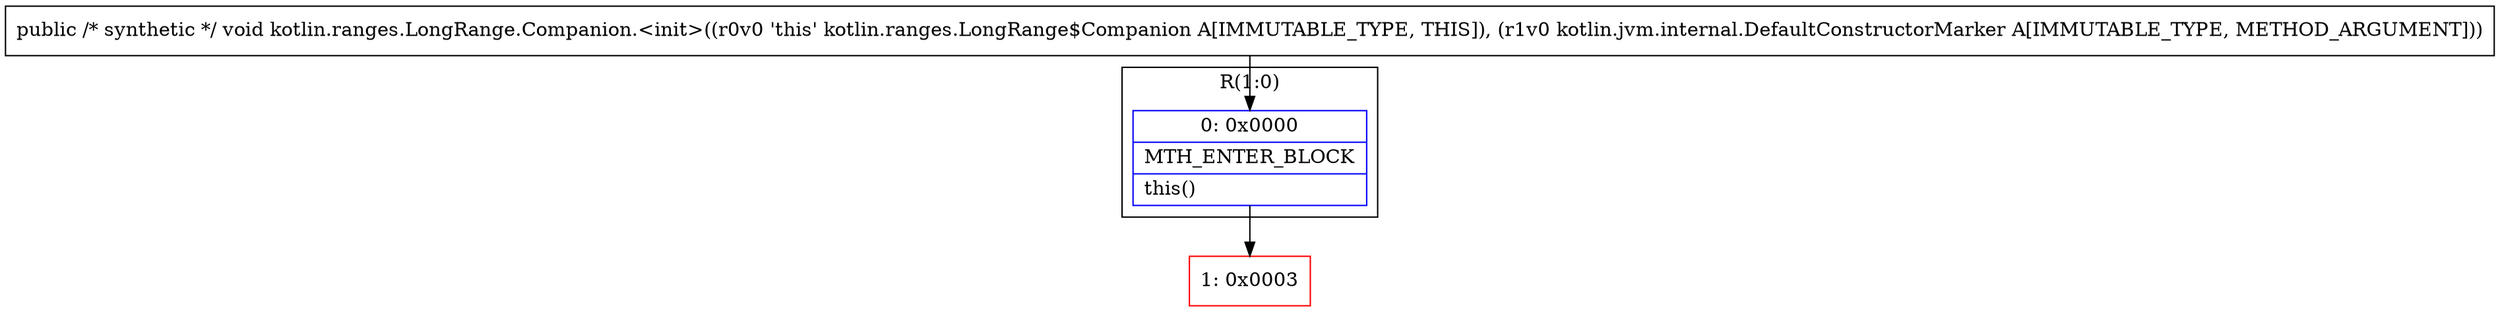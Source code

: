 digraph "CFG forkotlin.ranges.LongRange.Companion.\<init\>(Lkotlin\/jvm\/internal\/DefaultConstructorMarker;)V" {
subgraph cluster_Region_2087776340 {
label = "R(1:0)";
node [shape=record,color=blue];
Node_0 [shape=record,label="{0\:\ 0x0000|MTH_ENTER_BLOCK\l|this()\l}"];
}
Node_1 [shape=record,color=red,label="{1\:\ 0x0003}"];
MethodNode[shape=record,label="{public \/* synthetic *\/ void kotlin.ranges.LongRange.Companion.\<init\>((r0v0 'this' kotlin.ranges.LongRange$Companion A[IMMUTABLE_TYPE, THIS]), (r1v0 kotlin.jvm.internal.DefaultConstructorMarker A[IMMUTABLE_TYPE, METHOD_ARGUMENT])) }"];
MethodNode -> Node_0;
Node_0 -> Node_1;
}

